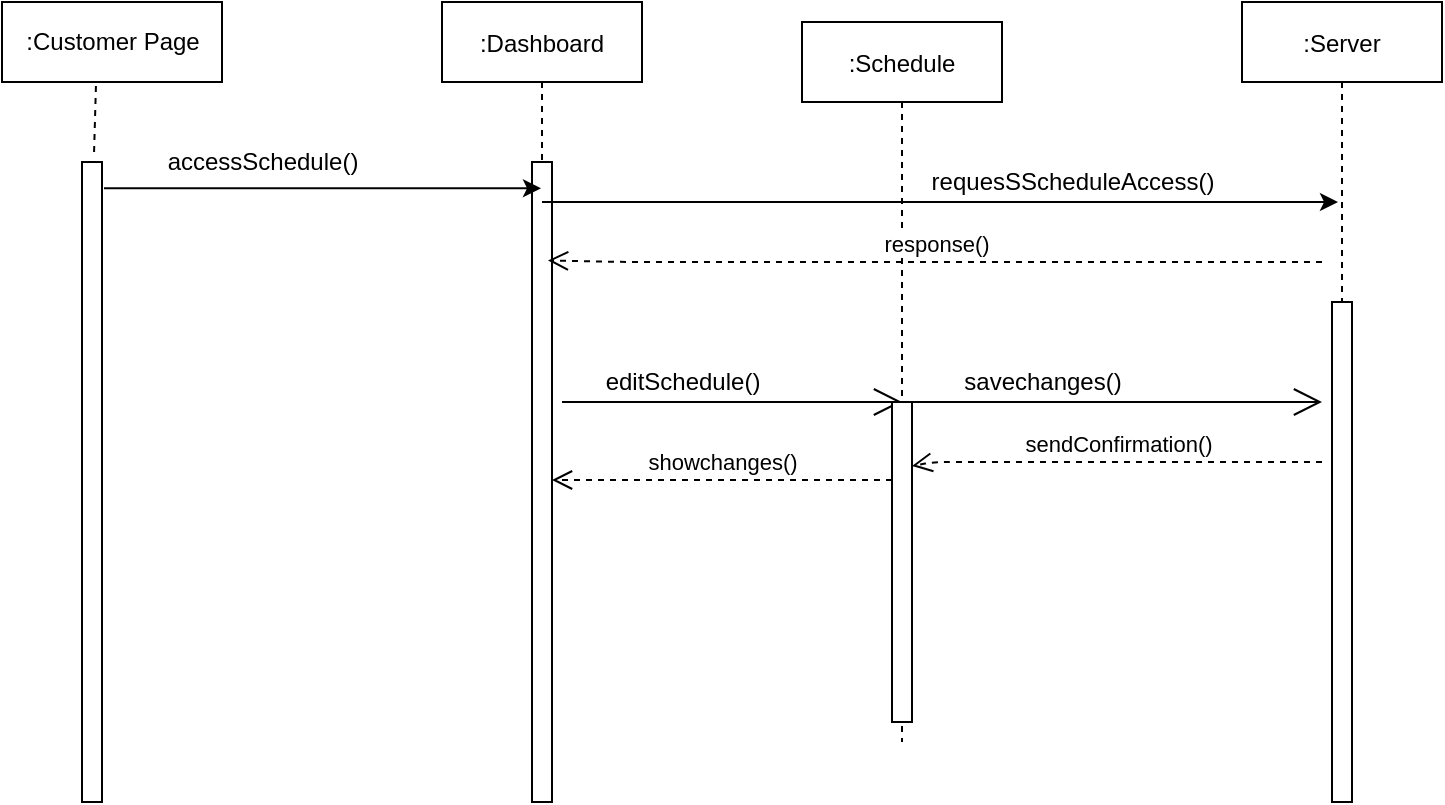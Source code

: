 <mxfile version="14.7.9" type="device"><diagram id="mqIUBF4lExSVPBUi_0DP" name="Page-1"><mxGraphModel dx="868" dy="450" grid="1" gridSize="10" guides="1" tooltips="1" connect="1" arrows="1" fold="1" page="1" pageScale="1" pageWidth="850" pageHeight="1100" math="0" shadow="0"><root><mxCell id="0"/><mxCell id="1" parent="0"/><mxCell id="o2Jr4XgQQ36-PA-Aq2gJ-1" value="" style="html=1;points=[];perimeter=orthogonalPerimeter;" vertex="1" parent="1"><mxGeometry x="130" y="120" width="10" height="320" as="geometry"/></mxCell><mxCell id="o2Jr4XgQQ36-PA-Aq2gJ-2" value=":Dashboard" style="shape=umlLifeline;perimeter=lifelinePerimeter;container=1;collapsible=0;recursiveResize=0;rounded=0;shadow=0;strokeWidth=1;" vertex="1" parent="1"><mxGeometry x="310" y="40" width="100" height="400" as="geometry"/></mxCell><mxCell id="o2Jr4XgQQ36-PA-Aq2gJ-3" value="" style="points=[];perimeter=orthogonalPerimeter;rounded=0;shadow=0;strokeWidth=1;" vertex="1" parent="o2Jr4XgQQ36-PA-Aq2gJ-2"><mxGeometry x="45" y="80" width="10" height="320" as="geometry"/></mxCell><mxCell id="o2Jr4XgQQ36-PA-Aq2gJ-4" value=":Server" style="shape=umlLifeline;perimeter=lifelinePerimeter;container=1;collapsible=0;recursiveResize=0;rounded=0;shadow=0;strokeWidth=1;" vertex="1" parent="1"><mxGeometry x="710" y="40" width="100" height="400" as="geometry"/></mxCell><mxCell id="o2Jr4XgQQ36-PA-Aq2gJ-5" value="" style="points=[];perimeter=orthogonalPerimeter;rounded=0;shadow=0;strokeWidth=1;" vertex="1" parent="o2Jr4XgQQ36-PA-Aq2gJ-4"><mxGeometry x="45" y="150" width="10" height="250" as="geometry"/></mxCell><mxCell id="o2Jr4XgQQ36-PA-Aq2gJ-6" value=":Customer Page" style="html=1;" vertex="1" parent="1"><mxGeometry x="90" y="40" width="110" height="40" as="geometry"/></mxCell><mxCell id="o2Jr4XgQQ36-PA-Aq2gJ-7" value="" style="endArrow=none;dashed=1;html=1;exitX=0.427;exitY=1.05;exitDx=0;exitDy=0;exitPerimeter=0;entryX=0.6;entryY=-0.012;entryDx=0;entryDy=0;entryPerimeter=0;" edge="1" parent="1" source="o2Jr4XgQQ36-PA-Aq2gJ-6" target="o2Jr4XgQQ36-PA-Aq2gJ-1"><mxGeometry width="50" height="50" relative="1" as="geometry"><mxPoint x="450" y="220" as="sourcePoint"/><mxPoint x="500" y="170" as="targetPoint"/></mxGeometry></mxCell><mxCell id="o2Jr4XgQQ36-PA-Aq2gJ-8" value=":Schedule" style="shape=umlLifeline;perimeter=lifelinePerimeter;container=1;collapsible=0;recursiveResize=0;rounded=0;shadow=0;strokeWidth=1;" vertex="1" parent="1"><mxGeometry x="490" y="50" width="100" height="360" as="geometry"/></mxCell><mxCell id="o2Jr4XgQQ36-PA-Aq2gJ-9" value="" style="endArrow=classic;html=1;exitX=1.1;exitY=0.041;exitDx=0;exitDy=0;exitPerimeter=0;" edge="1" parent="1" source="o2Jr4XgQQ36-PA-Aq2gJ-1" target="o2Jr4XgQQ36-PA-Aq2gJ-2"><mxGeometry width="50" height="50" relative="1" as="geometry"><mxPoint x="350" y="270" as="sourcePoint"/><mxPoint x="400" y="220" as="targetPoint"/></mxGeometry></mxCell><mxCell id="o2Jr4XgQQ36-PA-Aq2gJ-10" value="accessSchedule()" style="text;html=1;align=center;verticalAlign=middle;resizable=0;points=[];autosize=1;strokeColor=none;" vertex="1" parent="1"><mxGeometry x="165" y="110" width="110" height="20" as="geometry"/></mxCell><mxCell id="o2Jr4XgQQ36-PA-Aq2gJ-11" value="" style="endArrow=classic;html=1;" edge="1" parent="1"><mxGeometry width="50" height="50" relative="1" as="geometry"><mxPoint x="360" y="140" as="sourcePoint"/><mxPoint x="758" y="140" as="targetPoint"/><Array as="points"/></mxGeometry></mxCell><mxCell id="o2Jr4XgQQ36-PA-Aq2gJ-12" value="requesSScheduleAccess()" style="text;html=1;align=center;verticalAlign=middle;resizable=0;points=[];autosize=1;strokeColor=none;" vertex="1" parent="1"><mxGeometry x="545" y="120" width="160" height="20" as="geometry"/></mxCell><mxCell id="o2Jr4XgQQ36-PA-Aq2gJ-13" value="" style="endArrow=open;endFill=1;endSize=12;html=1;" edge="1" parent="1"><mxGeometry width="160" relative="1" as="geometry"><mxPoint x="370" y="240" as="sourcePoint"/><mxPoint x="540" y="240" as="targetPoint"/></mxGeometry></mxCell><mxCell id="o2Jr4XgQQ36-PA-Aq2gJ-14" value="" style="html=1;points=[];perimeter=orthogonalPerimeter;" vertex="1" parent="1"><mxGeometry x="535" y="240" width="10" height="160" as="geometry"/></mxCell><mxCell id="o2Jr4XgQQ36-PA-Aq2gJ-15" value="editSchedule()" style="text;html=1;align=center;verticalAlign=middle;resizable=0;points=[];autosize=1;strokeColor=none;" vertex="1" parent="1"><mxGeometry x="385" y="220" width="90" height="20" as="geometry"/></mxCell><mxCell id="o2Jr4XgQQ36-PA-Aq2gJ-16" value="" style="endArrow=open;endFill=1;endSize=12;html=1;" edge="1" parent="1" source="o2Jr4XgQQ36-PA-Aq2gJ-14"><mxGeometry width="160" relative="1" as="geometry"><mxPoint x="580" y="240" as="sourcePoint"/><mxPoint x="750" y="240" as="targetPoint"/><Array as="points"><mxPoint x="710" y="240"/></Array></mxGeometry></mxCell><mxCell id="o2Jr4XgQQ36-PA-Aq2gJ-17" value="savechanges()" style="text;html=1;align=center;verticalAlign=middle;resizable=0;points=[];autosize=1;strokeColor=none;" vertex="1" parent="1"><mxGeometry x="565" y="220" width="90" height="20" as="geometry"/></mxCell><mxCell id="o2Jr4XgQQ36-PA-Aq2gJ-18" value="sendConfirmation()" style="html=1;verticalAlign=bottom;endArrow=open;dashed=1;endSize=8;" edge="1" parent="1"><mxGeometry relative="1" as="geometry"><mxPoint x="750" y="270" as="sourcePoint"/><mxPoint x="545" y="271.96" as="targetPoint"/><Array as="points"><mxPoint x="556" y="270.0"/></Array></mxGeometry></mxCell><mxCell id="o2Jr4XgQQ36-PA-Aq2gJ-19" value="showchanges()" style="html=1;verticalAlign=bottom;endArrow=open;dashed=1;endSize=8;" edge="1" parent="1"><mxGeometry relative="1" as="geometry"><mxPoint x="535" y="279" as="sourcePoint"/><mxPoint x="365" y="279" as="targetPoint"/><Array as="points"><mxPoint x="392" y="279.0"/></Array></mxGeometry></mxCell><mxCell id="o2Jr4XgQQ36-PA-Aq2gJ-20" value="response()" style="html=1;verticalAlign=bottom;endArrow=open;dashed=1;endSize=8;entryX=0.53;entryY=0.323;entryDx=0;entryDy=0;entryPerimeter=0;" edge="1" parent="1" target="o2Jr4XgQQ36-PA-Aq2gJ-2"><mxGeometry relative="1" as="geometry"><mxPoint x="750" y="170" as="sourcePoint"/><mxPoint x="375" y="170" as="targetPoint"/><Array as="points"><mxPoint x="480" y="170"/><mxPoint x="402" y="170.0"/></Array></mxGeometry></mxCell></root></mxGraphModel></diagram></mxfile>